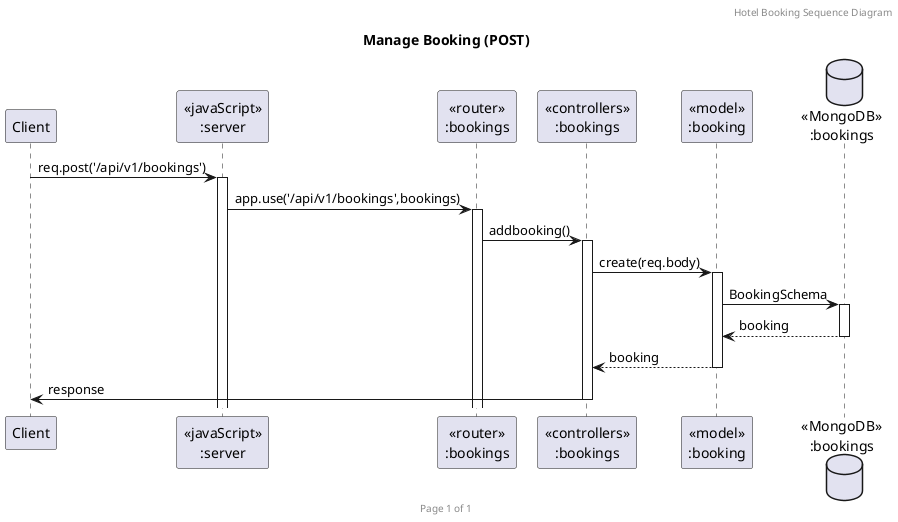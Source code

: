 @startuml Manage Booking (POST)

header Hotel Booking Sequence Diagram
footer Page %page% of %lastpage%
title "Manage Booking (POST)"

participant "Client" as client
participant "<<javaScript>>\n:server" as server
participant "<<router>>\n:bookings" as routerBookings
participant "<<controllers>>\n:bookings" as controllersBookings
participant "<<model>>\n:booking" as modelBooking
database "<<MongoDB>>\n:bookings" as BookingsDatabase

client->server ++:req.post('/api/v1/bookings')
server->routerBookings ++:app.use('/api/v1/bookings',bookings)
routerBookings -> controllersBookings ++:addbooking()

controllersBookings->modelBooking ++:create(req.body)
modelBooking ->BookingsDatabase ++: BookingSchema
BookingsDatabase --> modelBooking --: booking
controllersBookings <-- modelBooking --:booking

controllersBookings->client --:response

@enduml
